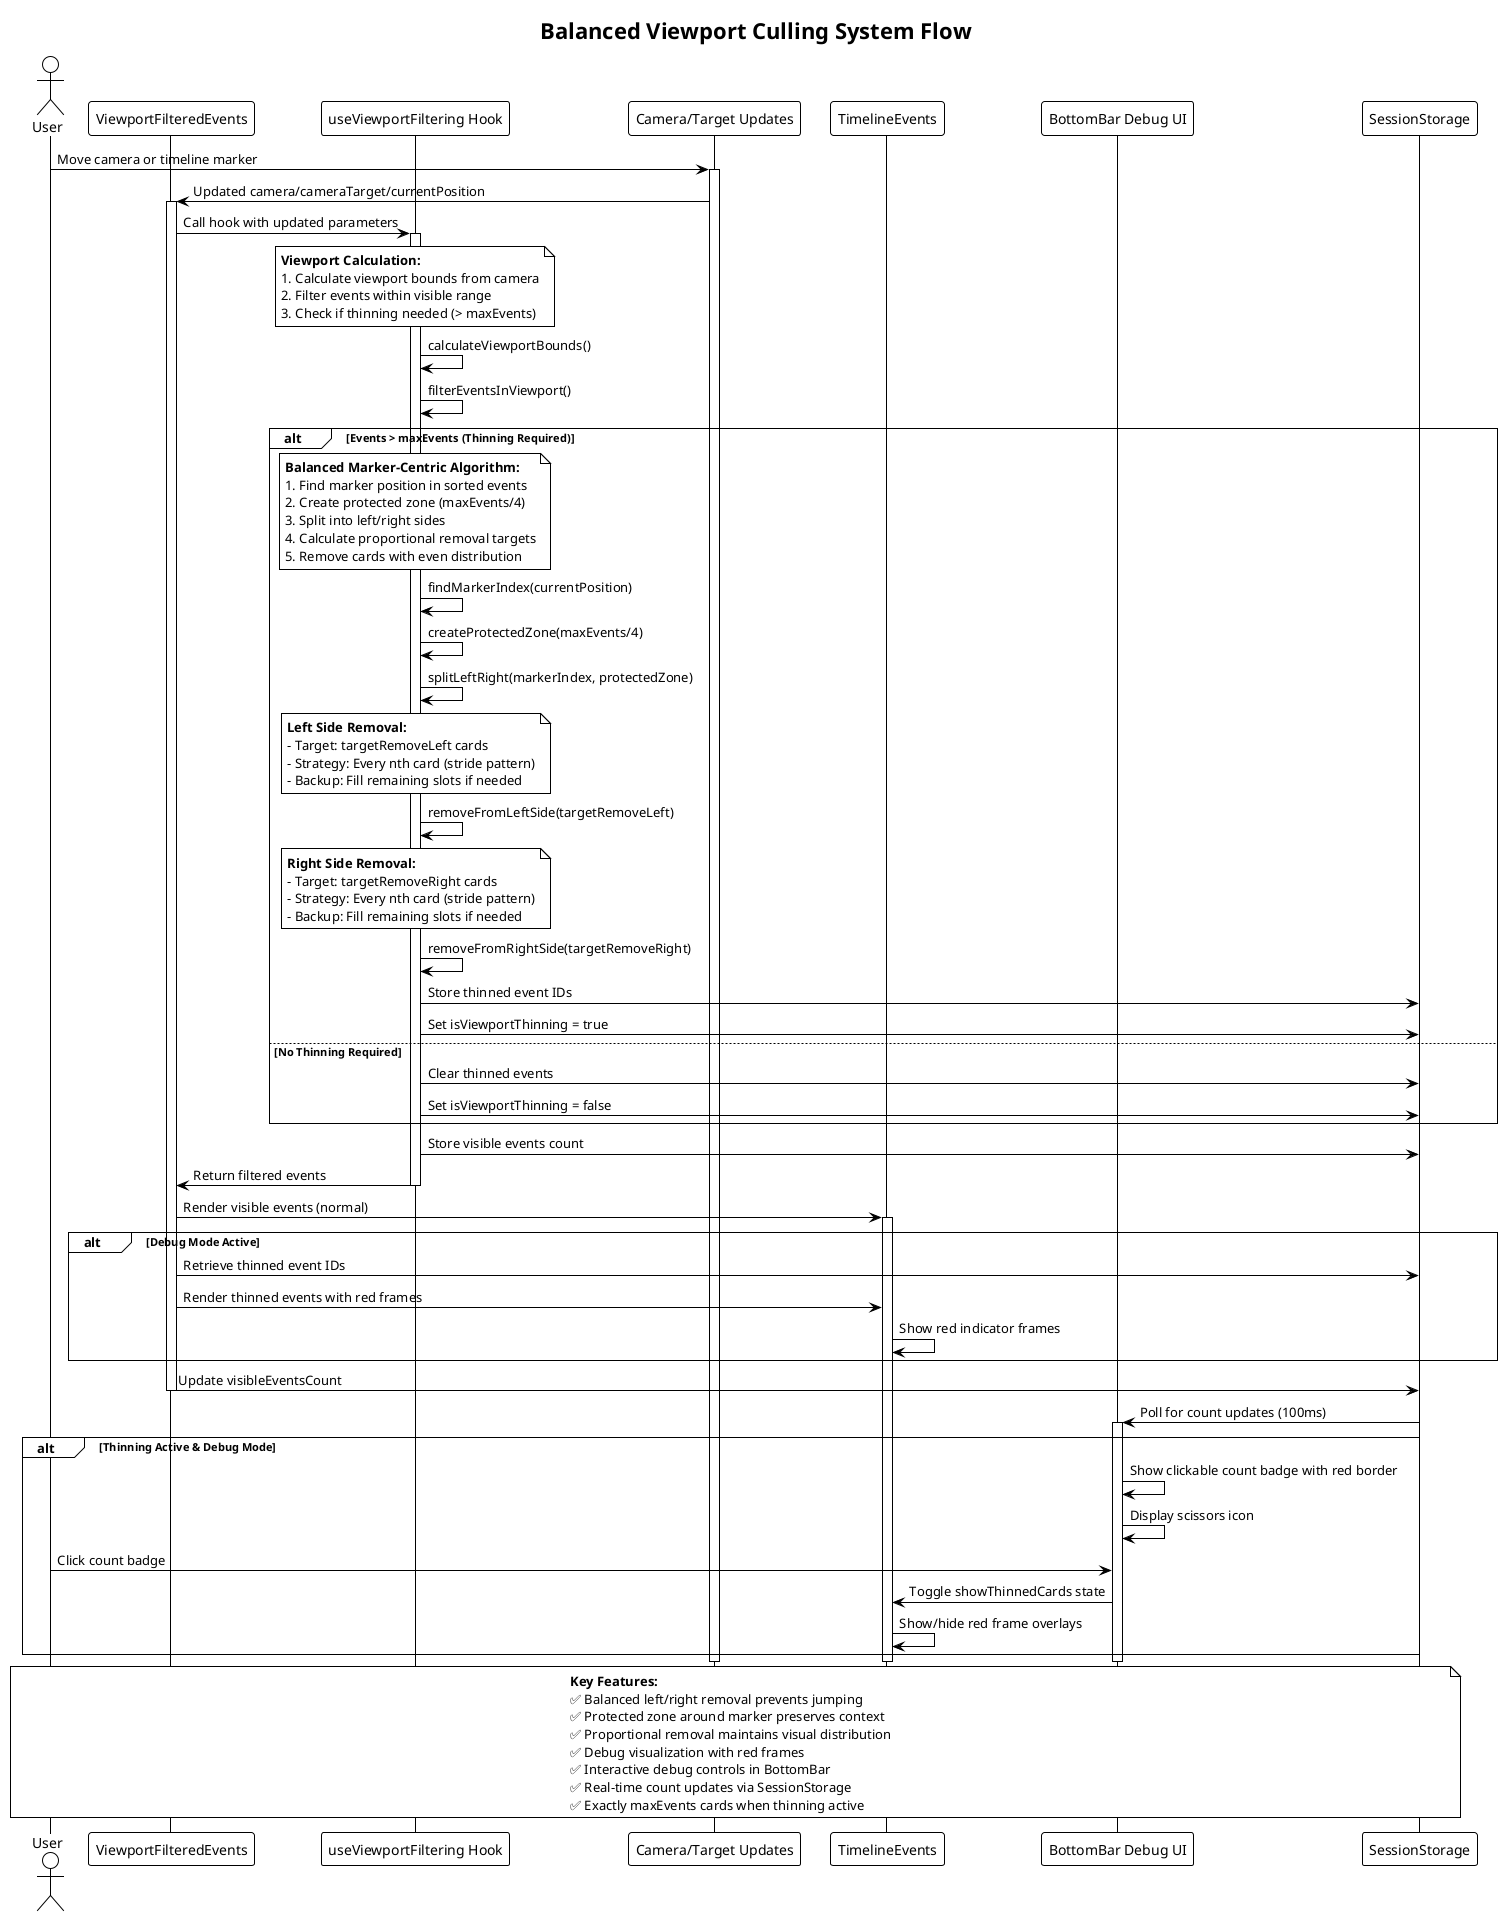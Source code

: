 @startuml viewport-culling-flow
!theme plain
skinparam backgroundColor #FFFFFF
skinparam sequenceStyle strictuml

title Balanced Viewport Culling System Flow

actor User
participant "ViewportFilteredEvents" as VFE
participant "useViewportFiltering Hook" as VFH
participant "Camera/Target Updates" as Camera
participant "TimelineEvents" as Events
participant "BottomBar Debug UI" as Debug
participant "SessionStorage" as Storage

User -> Camera : Move camera or timeline marker
activate Camera

Camera -> VFE : Updated camera/cameraTarget/currentPosition
activate VFE

VFE -> VFH : Call hook with updated parameters
activate VFH

note over VFH
**Viewport Calculation:**
1. Calculate viewport bounds from camera
2. Filter events within visible range
3. Check if thinning needed (> maxEvents)
end note

VFH -> VFH : calculateViewportBounds()
VFH -> VFH : filterEventsInViewport()

alt Events > maxEvents (Thinning Required)
    note over VFH
    **Balanced Marker-Centric Algorithm:**
    1. Find marker position in sorted events
    2. Create protected zone (maxEvents/4)
    3. Split into left/right sides
    4. Calculate proportional removal targets
    5. Remove cards with even distribution
    end note
    
    VFH -> VFH : findMarkerIndex(currentPosition)
    VFH -> VFH : createProtectedZone(maxEvents/4)
    VFH -> VFH : splitLeftRight(markerIndex, protectedZone)
    
    note over VFH
    **Left Side Removal:**
    - Target: targetRemoveLeft cards
    - Strategy: Every nth card (stride pattern)
    - Backup: Fill remaining slots if needed
    end note
    
    VFH -> VFH : removeFromLeftSide(targetRemoveLeft)
    
    note over VFH
    **Right Side Removal:**
    - Target: targetRemoveRight cards
    - Strategy: Every nth card (stride pattern)
    - Backup: Fill remaining slots if needed
    end note
    
    VFH -> VFH : removeFromRightSide(targetRemoveRight)
    
    VFH -> Storage : Store thinned event IDs
    VFH -> Storage : Set isViewportThinning = true
    
else No Thinning Required
    VFH -> Storage : Clear thinned events
    VFH -> Storage : Set isViewportThinning = false
end

VFH -> Storage : Store visible events count
VFH -> VFE : Return filtered events
deactivate VFH

VFE -> Events : Render visible events (normal)
activate Events

alt Debug Mode Active
    VFE -> Storage : Retrieve thinned event IDs
    VFE -> Events : Render thinned events with red frames
    Events -> Events : Show red indicator frames
end

VFE -> Storage : Update visibleEventsCount
deactivate VFE

Storage -> Debug : Poll for count updates (100ms)
activate Debug

alt Thinning Active & Debug Mode
    Debug -> Debug : Show clickable count badge with red border
    Debug -> Debug : Display scissors icon
    
    User -> Debug : Click count badge
    Debug -> Events : Toggle showThinnedCards state
    Events -> Events : Show/hide red frame overlays
end

deactivate Events
deactivate Camera
deactivate Debug

note over User, Storage
**Key Features:**
✅ Balanced left/right removal prevents jumping
✅ Protected zone around marker preserves context
✅ Proportional removal maintains visual distribution
✅ Debug visualization with red frames
✅ Interactive debug controls in BottomBar
✅ Real-time count updates via SessionStorage
✅ Exactly maxEvents cards when thinning active
end note

@enduml